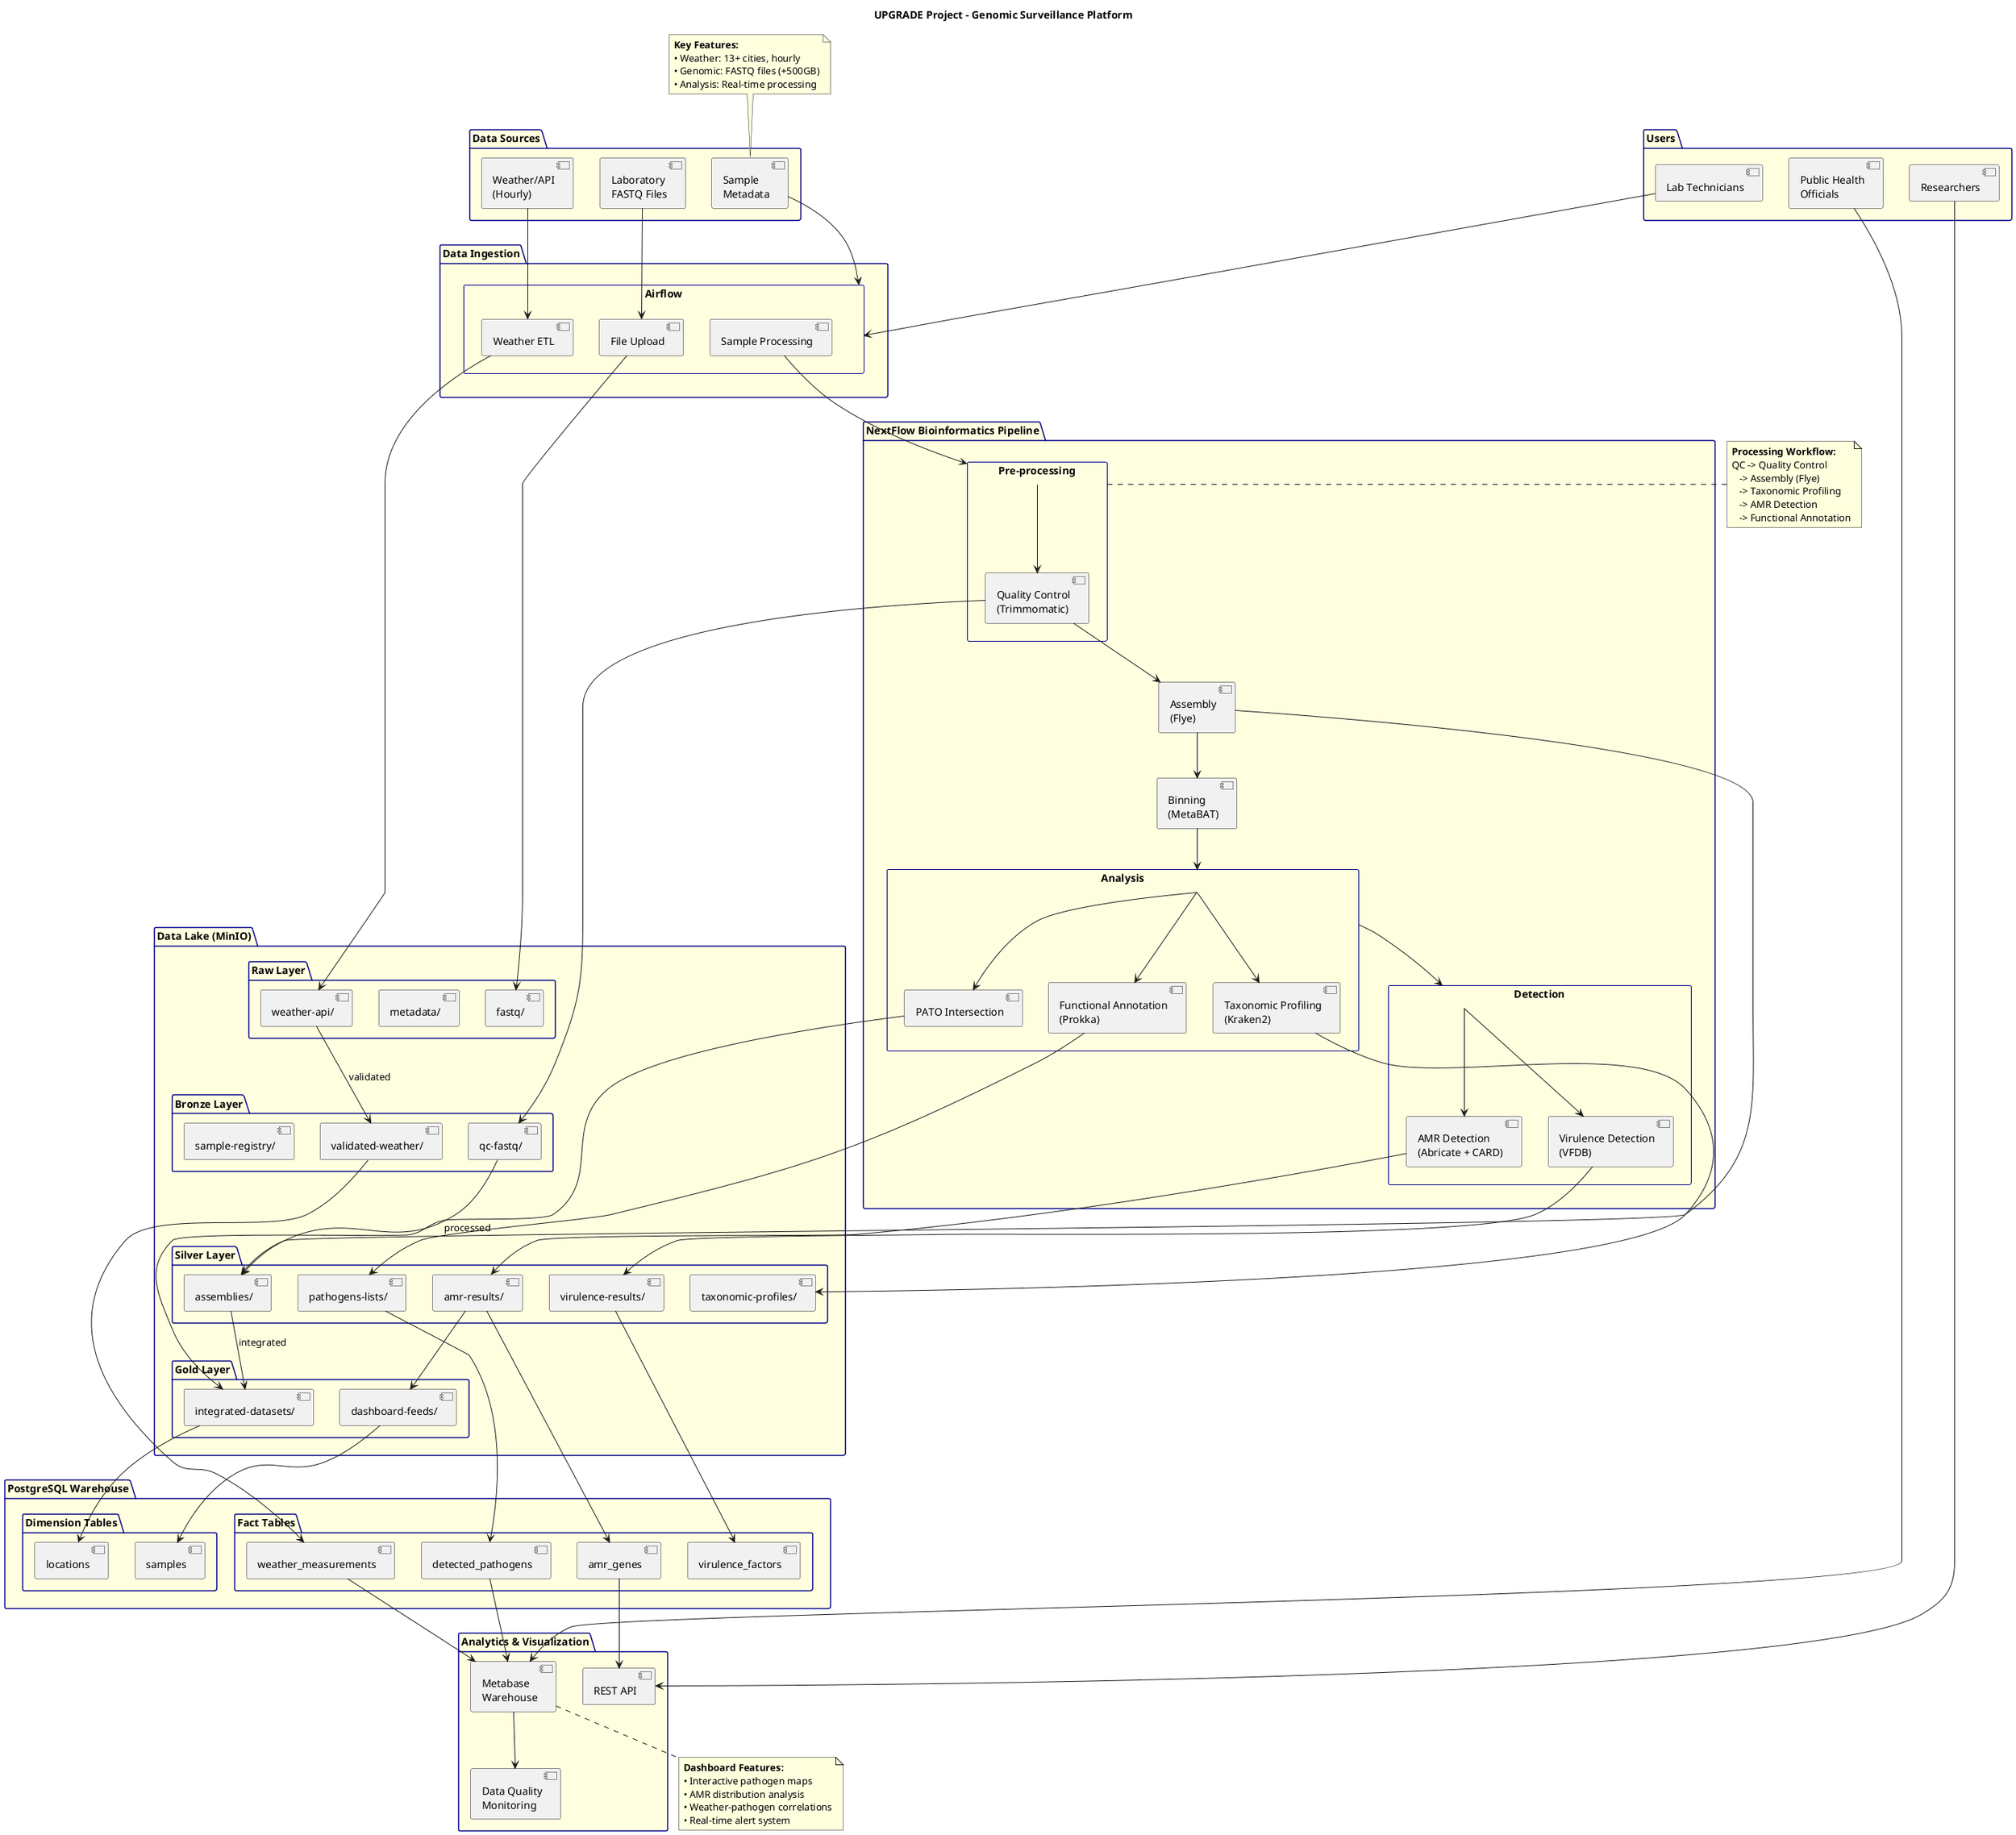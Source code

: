 @startuml UPGRADE_Architecture

skinparam rectangle {
    BackgroundColor lightblue
    BorderColor black
}

skinparam package {
    BackgroundColor lightyellow
    BorderColor darkblue
}

title UPGRADE Project - Genomic Surveillance Platform

package "Data Sources" {
    [Sample\nMetadata] as sample_meta
    [Weather/API\n(Hourly)] as weather_api
    [Laboratory\nFASTQ Files] as lab_files
}

note top of sample_meta
**Key Features:**
• Weather: 13+ cities, hourly
• Genomic: FASTQ files (+500GB)
• Analysis: Real-time processing
end note

package "Users" {
    [Lab Technicians] as lab_tech
    [Public Health\nOfficials] as pub_health
    [Researchers] as researchers
}

package "Data Ingestion" {
    rectangle "Airflow" as airflow {
        [Weather ETL] as weather_etl
        [Sample Processing] as sample_proc
        [File Upload] as file_upload
    }
}

package "NextFlow Bioinformatics Pipeline" {
    rectangle "Pre-processing" as preproc {
        [Quality Control\n(Trimmomatic)] as qc
    }
    
    [Assembly\n(Flye)] as assembly
    [Binning\n(MetaBAT)] as binning
    
    rectangle "Analysis" as analysis {
        [Taxonomic Profiling\n(Kraken2)] as taxonomy
        [Functional Annotation\n(Prokka)] as annotation
        [PATO Intersection] as pato
    }
    
    rectangle "Detection" as detection {
        [AMR Detection\n(Abricate + CARD)] as amr_detect
        [Virulence Detection\n(VFDB)] as vir_detect
    }
}

note right of preproc
**Processing Workflow:**
QC -> Quality Control
   -> Assembly (Flye)
   -> Taxonomic Profiling
   -> AMR Detection
   -> Functional Annotation
end note

package "Data Lake (MinIO)" {
    package "Raw Layer" {
        [weather-api/] as weather_raw
        [metadata/] as meta_raw
        [fastq/] as fastq_raw
    }
    
    package "Bronze Layer" {
        [qc-fastq/] as qc_fastq
        [validated-weather/] as validated_weather
        [sample-registry/] as sample_registry
    }
    
    package "Silver Layer" {
        [assemblies/] as assemblies
        [pathogens-lists/] as pathogens
        [virulence-results/] as virulence
        [amr-results/] as amr_results
        [taxonomic-profiles/] as taxonomy_profiles
    }
    
    package "Gold Layer" {
        [integrated-datasets/] as integrated
        [dashboard-feeds/] as dashboard
    }
}

package "PostgreSQL Warehouse" {
    package "Dimension Tables" {
        [locations] as locations
        [samples] as samples
    }
    
    package "Fact Tables" {
        [weather_measurements] as weather_facts
        [detected_pathogens] as pathogen_facts
        [virulence_factors] as virulence_facts
        [amr_genes] as amr_facts
    }
}

package "Analytics & Visualization" {
    [Metabase\nWarehouse] as metabase
    [REST API] as rest_api
    [Data Quality\nMonitoring] as dq_monitor
}

note bottom of metabase
**Dashboard Features:**
• Interactive pathogen maps
• AMR distribution analysis
• Weather-pathogen correlations
• Real-time alert system
end note

' Data Sources to Ingestion
sample_meta --> airflow
weather_api --> weather_etl
lab_files --> file_upload

' Users to System
lab_tech --> airflow
pub_health --> metabase
researchers --> rest_api

' Ingestion to Pipeline
weather_etl --> weather_raw
sample_proc --> preproc
file_upload --> fastq_raw

' Pipeline Flow
preproc --> qc
qc --> assembly
assembly --> binning
binning --> analysis
analysis --> taxonomy
analysis --> annotation
analysis --> pato
analysis --> detection
detection --> amr_detect
detection --> vir_detect

' Pipeline to Data Lake
qc --> qc_fastq
assembly --> assemblies
taxonomy --> taxonomy_profiles
annotation --> pathogens
amr_detect --> amr_results
vir_detect --> virulence
pato --> integrated

' Data Lake Flow
weather_raw --> validated_weather : "validated"
qc_fastq --> assemblies : "processed"
assemblies --> integrated : "integrated"
amr_results --> dashboard

' Warehouse Integration
integrated --> locations
dashboard --> samples
amr_results --> amr_facts
virulence --> virulence_facts
pathogens --> pathogen_facts
validated_weather --> weather_facts

' Analytics
weather_facts --> metabase
pathogen_facts --> metabase
amr_facts --> rest_api
metabase --> dq_monitor

@enduml